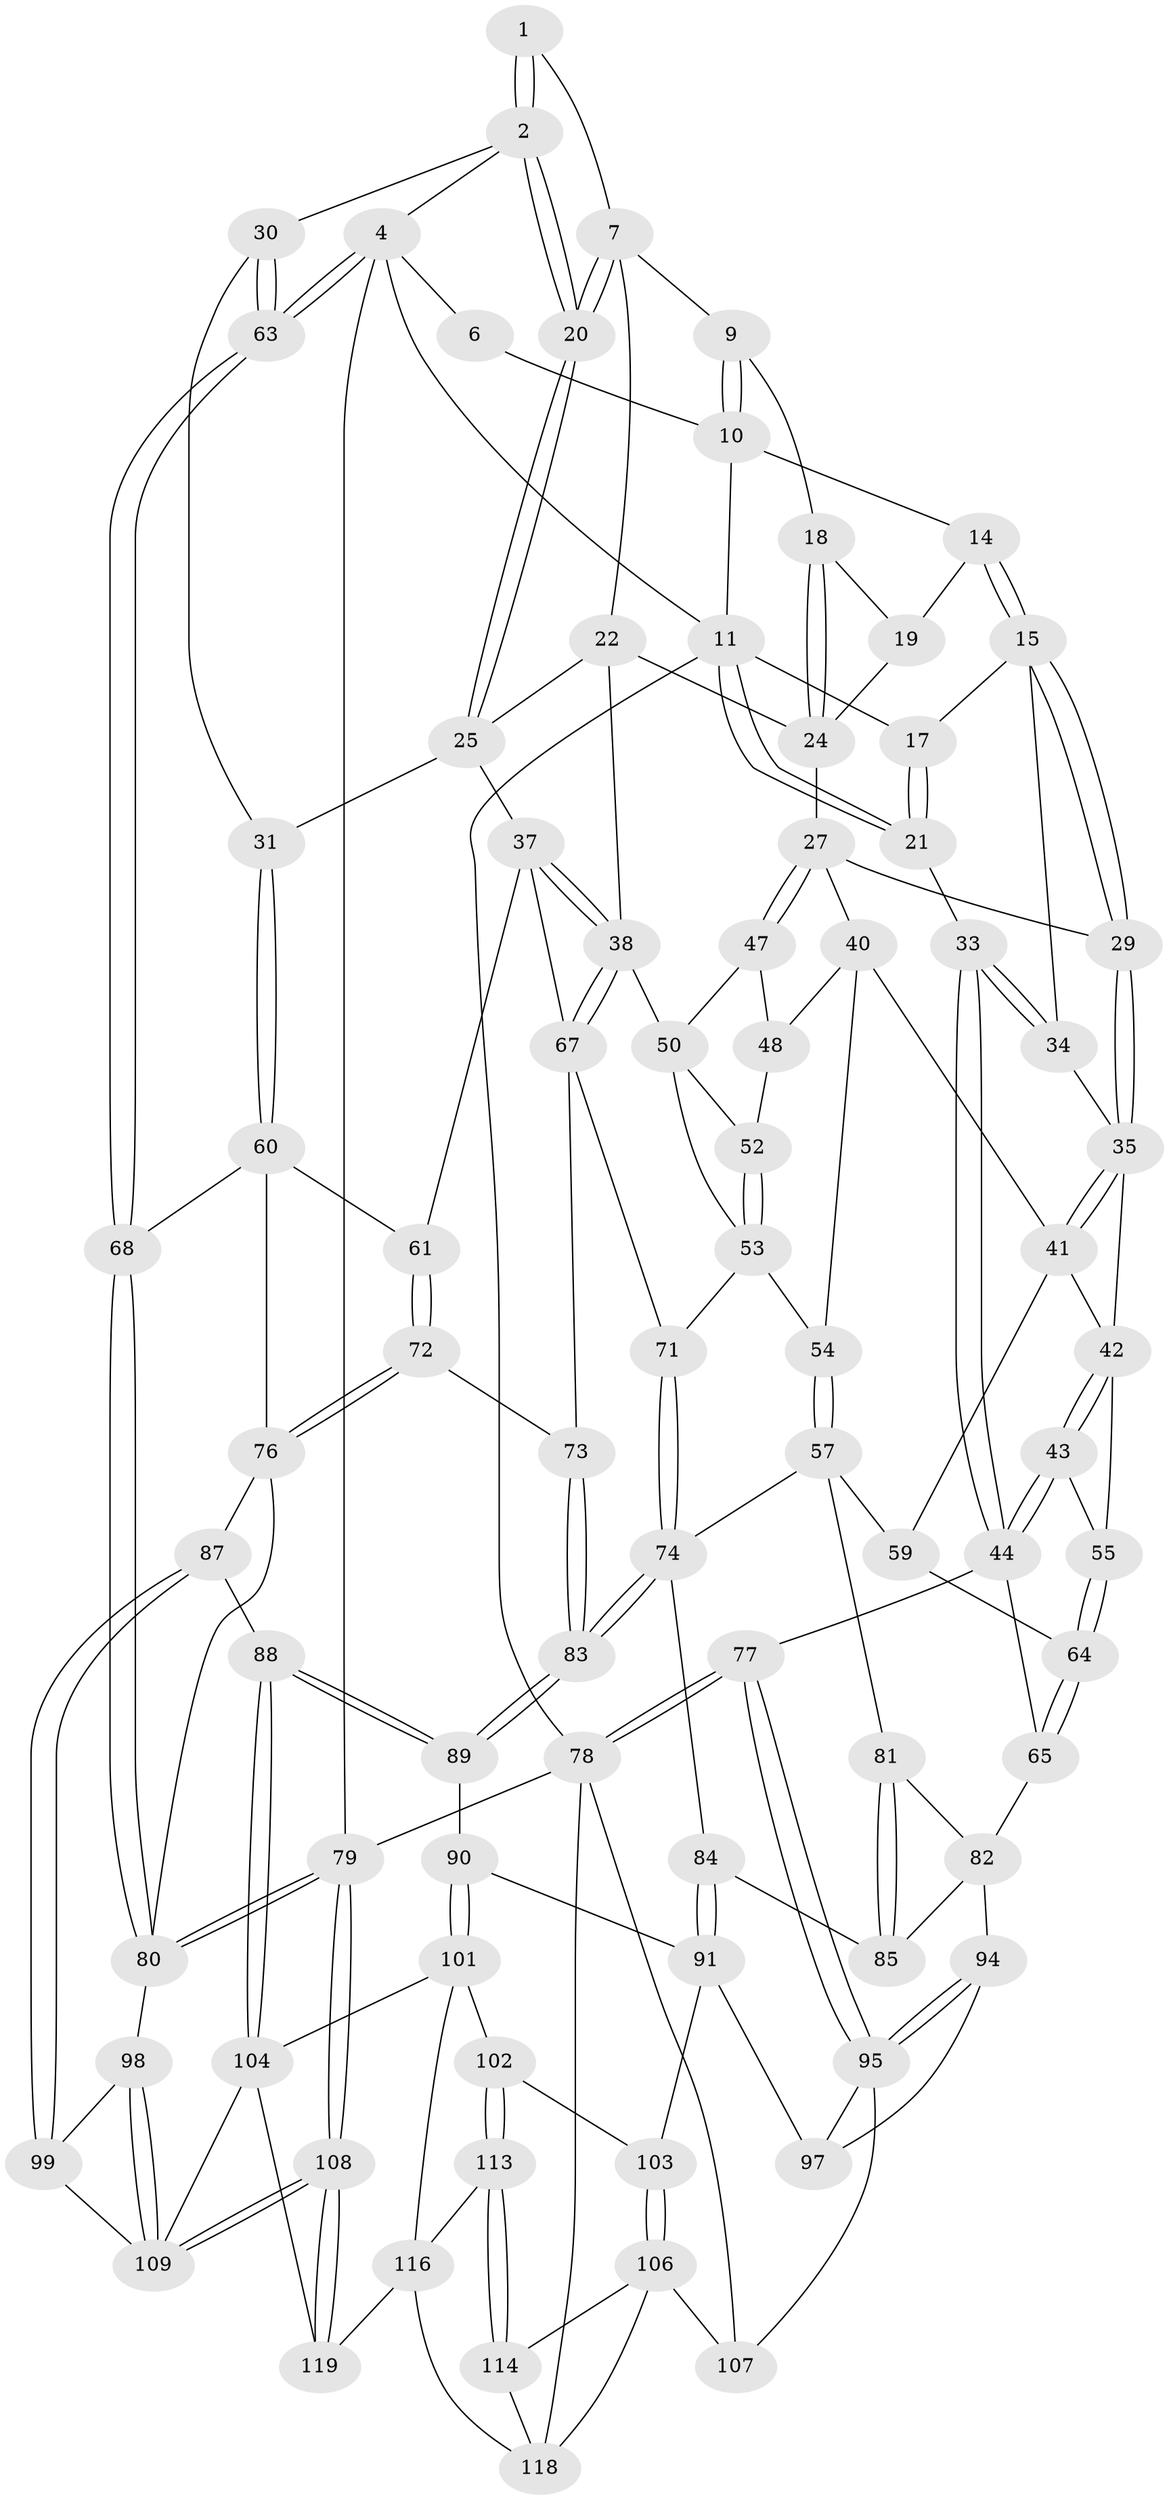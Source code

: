 // Generated by graph-tools (version 1.1) at 2025/52/02/27/25 19:52:35]
// undirected, 85 vertices, 197 edges
graph export_dot {
graph [start="1"]
  node [color=gray90,style=filled];
  1 [pos="+0.5416180504396773+0"];
  2 [pos="+0.6893557344656819+0.12496251935985628",super="+3"];
  4 [pos="+1+0",super="+5"];
  6 [pos="+0.534146475256551+0"];
  7 [pos="+0.5604444847166257+0.07834876391811316",super="+8"];
  9 [pos="+0.4445468129512602+0.09777952083466024"];
  10 [pos="+0.4425138184015721+0",super="+13"];
  11 [pos="+0+0",super="+12"];
  14 [pos="+0.2927371752199457+0.11450340604112468"];
  15 [pos="+0.2891023590136218+0.1174959197929923",super="+16"];
  17 [pos="+0.12519310781125723+0.06498129027091828"];
  18 [pos="+0.42115077615101576+0.1099526099931209"];
  19 [pos="+0.3350710997895291+0.12819819327788928"];
  20 [pos="+0.6600498888271905+0.15388558357670412"];
  21 [pos="+0+0"];
  22 [pos="+0.5034550819614888+0.17993537732649498",super="+23"];
  24 [pos="+0.43610961990692604+0.2573443319860126",super="+26"];
  25 [pos="+0.6534886785456099+0.17629013713005434",super="+32"];
  27 [pos="+0.3985545433581446+0.261661112530679",super="+28"];
  29 [pos="+0.27142220302633285+0.20424774490338593"];
  30 [pos="+0.8886570322602027+0.2834722086126402"];
  31 [pos="+0.7698921801914085+0.325803924450956"];
  33 [pos="+0+0.09997000999385754"];
  34 [pos="+0.11295115126797285+0.13614406503795093"];
  35 [pos="+0.20309616411002904+0.26012805471466016",super="+36"];
  37 [pos="+0.5795695219575042+0.3205792432243814",super="+62"];
  38 [pos="+0.5438391190158124+0.34085984444984946",super="+39"];
  40 [pos="+0.26253393159916805+0.34336045716834934",super="+49"];
  41 [pos="+0.234645493019121+0.3412545201415007",super="+45"];
  42 [pos="+0.09521972586957016+0.27101530611178315",super="+46"];
  43 [pos="+0.03231521112629698+0.32108873347775585"];
  44 [pos="+0+0.33747933062758023",super="+66"];
  47 [pos="+0.3701689762331488+0.3256870912277587"];
  48 [pos="+0.3613659862282549+0.3364272515583197"];
  50 [pos="+0.4528388122160012+0.3746029082557341",super="+51"];
  52 [pos="+0.38820517955216627+0.373987625918266"];
  53 [pos="+0.38477702670532105+0.4271849494650813",super="+56"];
  54 [pos="+0.32067460421251764+0.4157847684570858"];
  55 [pos="+0.0878122822549873+0.37357205663171594"];
  57 [pos="+0.27884273073061827+0.5098939115336637",super="+58"];
  59 [pos="+0.18492869301780845+0.46061977035523893"];
  60 [pos="+0.7573979683626406+0.3877241482024491",super="+69"];
  61 [pos="+0.6904451367913955+0.4191037480963977"];
  63 [pos="+1+0.24203547389299956"];
  64 [pos="+0.11146500940735736+0.4450584648135362"];
  65 [pos="+0+0.5482544650856374"];
  67 [pos="+0.5536057796920494+0.4178933711160843",super="+70"];
  68 [pos="+1+0.35771981949721354"];
  71 [pos="+0.4088211943097389+0.4477447491422058"];
  72 [pos="+0.6288856204119305+0.5166148532949295"];
  73 [pos="+0.5682647117007829+0.5226348721487317"];
  74 [pos="+0.40019057222495275+0.543764329830659",super="+75"];
  76 [pos="+0.7902885484104668+0.5558339772360439",super="+86"];
  77 [pos="+0+1"];
  78 [pos="+0+1",super="+112"];
  79 [pos="+1+1"];
  80 [pos="+1+0.6071460515407706",super="+92"];
  81 [pos="+0.1945311763106899+0.49462226575219914"];
  82 [pos="+0.04271849794267888+0.5831481420698308",super="+93"];
  83 [pos="+0.5247750398692288+0.5963698220158435"];
  84 [pos="+0.2938677668175979+0.6225306933874191"];
  85 [pos="+0.16264104904599105+0.623352586487542"];
  87 [pos="+0.7364760098315989+0.7416597449015022"];
  88 [pos="+0.6246188844536125+0.7355524050704408"];
  89 [pos="+0.5261592530104919+0.6070763475304165"];
  90 [pos="+0.40383802515905326+0.7122998609765079"];
  91 [pos="+0.30298858871284856+0.6610389710716076",super="+96"];
  94 [pos="+0.1252611060668334+0.6742314165075788"];
  95 [pos="+0.02004920271979457+0.8349732522860785",super="+100"];
  97 [pos="+0.19917224309975293+0.7307808445793097"];
  98 [pos="+0.9243360754461953+0.7776282469081407"];
  99 [pos="+0.7498092813331564+0.7632465274439124"];
  101 [pos="+0.4101754919384972+0.8216109843565769",super="+105"];
  102 [pos="+0.3646464096260909+0.8449107976883661"];
  103 [pos="+0.30177074015902094+0.8372947137561471"];
  104 [pos="+0.5640240360074564+0.8094675952852813",super="+111"];
  106 [pos="+0.2516790954983992+0.8657874414735098",super="+115"];
  107 [pos="+0.2367435162400878+0.8635081273133728"];
  108 [pos="+1+1"];
  109 [pos="+1+1",super="+110"];
  113 [pos="+0.36650395363805216+0.9400943567842445",super="+117"];
  114 [pos="+0.36340146428459996+0.9503675972124755",super="+121"];
  116 [pos="+0.5117398181433707+0.9374355374123414",super="+120"];
  118 [pos="+0.12709915398785346+1",super="+122"];
  119 [pos="+0.6737216626388463+1"];
  1 -- 2;
  1 -- 2;
  1 -- 7;
  2 -- 20;
  2 -- 20;
  2 -- 4;
  2 -- 30;
  4 -- 63;
  4 -- 63;
  4 -- 11;
  4 -- 6;
  4 -- 79;
  6 -- 10;
  7 -- 20;
  7 -- 20;
  7 -- 9;
  7 -- 22;
  9 -- 10;
  9 -- 10;
  9 -- 18;
  10 -- 14;
  10 -- 11;
  11 -- 21;
  11 -- 21;
  11 -- 78;
  11 -- 17;
  14 -- 15;
  14 -- 15;
  14 -- 19;
  15 -- 29;
  15 -- 29;
  15 -- 17;
  15 -- 34;
  17 -- 21;
  17 -- 21;
  18 -- 19;
  18 -- 24;
  18 -- 24;
  19 -- 24;
  20 -- 25;
  20 -- 25;
  21 -- 33;
  22 -- 25;
  22 -- 24;
  22 -- 38;
  24 -- 27;
  25 -- 37;
  25 -- 31;
  27 -- 47;
  27 -- 47;
  27 -- 40;
  27 -- 29;
  29 -- 35;
  29 -- 35;
  30 -- 31;
  30 -- 63;
  30 -- 63;
  31 -- 60;
  31 -- 60;
  33 -- 34;
  33 -- 34;
  33 -- 44;
  33 -- 44;
  34 -- 35;
  35 -- 41;
  35 -- 41;
  35 -- 42;
  37 -- 38;
  37 -- 38;
  37 -- 67;
  37 -- 61;
  38 -- 67;
  38 -- 67;
  38 -- 50;
  40 -- 41;
  40 -- 48;
  40 -- 54;
  41 -- 59;
  41 -- 42;
  42 -- 43;
  42 -- 43;
  42 -- 55;
  43 -- 44;
  43 -- 44;
  43 -- 55;
  44 -- 65;
  44 -- 77;
  47 -- 48;
  47 -- 50;
  48 -- 52;
  50 -- 53;
  50 -- 52;
  52 -- 53;
  52 -- 53;
  53 -- 54;
  53 -- 71;
  54 -- 57;
  54 -- 57;
  55 -- 64;
  55 -- 64;
  57 -- 81;
  57 -- 59;
  57 -- 74;
  59 -- 64;
  60 -- 61;
  60 -- 76;
  60 -- 68;
  61 -- 72;
  61 -- 72;
  63 -- 68;
  63 -- 68;
  64 -- 65;
  64 -- 65;
  65 -- 82;
  67 -- 73;
  67 -- 71;
  68 -- 80;
  68 -- 80;
  71 -- 74;
  71 -- 74;
  72 -- 73;
  72 -- 76;
  72 -- 76;
  73 -- 83;
  73 -- 83;
  74 -- 83;
  74 -- 83;
  74 -- 84;
  76 -- 80;
  76 -- 87;
  77 -- 78;
  77 -- 78;
  77 -- 95;
  77 -- 95;
  78 -- 79;
  78 -- 118;
  78 -- 107;
  79 -- 80;
  79 -- 80;
  79 -- 108;
  79 -- 108;
  80 -- 98;
  81 -- 82;
  81 -- 85;
  81 -- 85;
  82 -- 85;
  82 -- 94;
  83 -- 89;
  83 -- 89;
  84 -- 85;
  84 -- 91;
  84 -- 91;
  87 -- 88;
  87 -- 99;
  87 -- 99;
  88 -- 89;
  88 -- 89;
  88 -- 104;
  88 -- 104;
  89 -- 90;
  90 -- 91;
  90 -- 101;
  90 -- 101;
  91 -- 97;
  91 -- 103;
  94 -- 95;
  94 -- 95;
  94 -- 97;
  95 -- 97;
  95 -- 107;
  98 -- 99;
  98 -- 109;
  98 -- 109;
  99 -- 109;
  101 -- 102;
  101 -- 104;
  101 -- 116;
  102 -- 103;
  102 -- 113;
  102 -- 113;
  103 -- 106;
  103 -- 106;
  104 -- 119;
  104 -- 109;
  106 -- 107;
  106 -- 118;
  106 -- 114;
  108 -- 109;
  108 -- 109;
  108 -- 119;
  108 -- 119;
  113 -- 114 [weight=2];
  113 -- 114;
  113 -- 116;
  114 -- 118;
  116 -- 118;
  116 -- 119;
}
